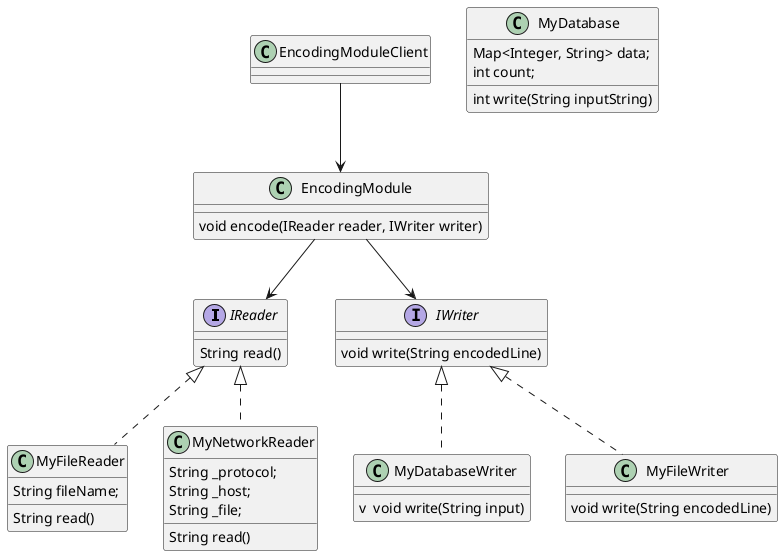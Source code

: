 @startuml
interface IReader
{
    String read()
}
interface IWriter {
    void write(String encodedLine)
}


class EncodingModule {
  void encode(IReader reader, IWriter writer)
}

class MyDatabaseWriter implements IWriter{
 v  void write(String input)
}
class MyFileReader implements IReader {
  String fileName;
  String read()

}

class MyFileWriter implements IWriter  {
    void write(String encodedLine)
}
class MyNetworkReader implements IReader{
    String _protocol;
    String _host;
    String _file;
    String read()
}
EncodingModule --> IReader
EncodingModule --> IWriter

class MyDatabase {
     Map<Integer, String> data;
     int count;
     int write(String inputString)

}
EncodingModuleClient--> EncodingModule


' class Duck implements IDuck {
'     public void quack()
'     public void swim()
     

' }
'  Pool --> IDuck

' class ElectronicDuck implements IDuck{
'         void quack() throws DuckIsOffException;
'         void swim() throws DuckIsOffException;
'         void turnOn()
'         void turnOff()

' }
' class IDuckException{
'     public IDuckException(String message)
' }
' class DuckIsOffException{
'     public DuckIsOffException(String message)
' }




' interface IDuck {  
'     void quack() throws IDuckException;
'     void swim() throws IDuckException;   
' }

' IDuck --> IDuckException
' ElectronicDuck --> DuckIsOffException

@enduml
